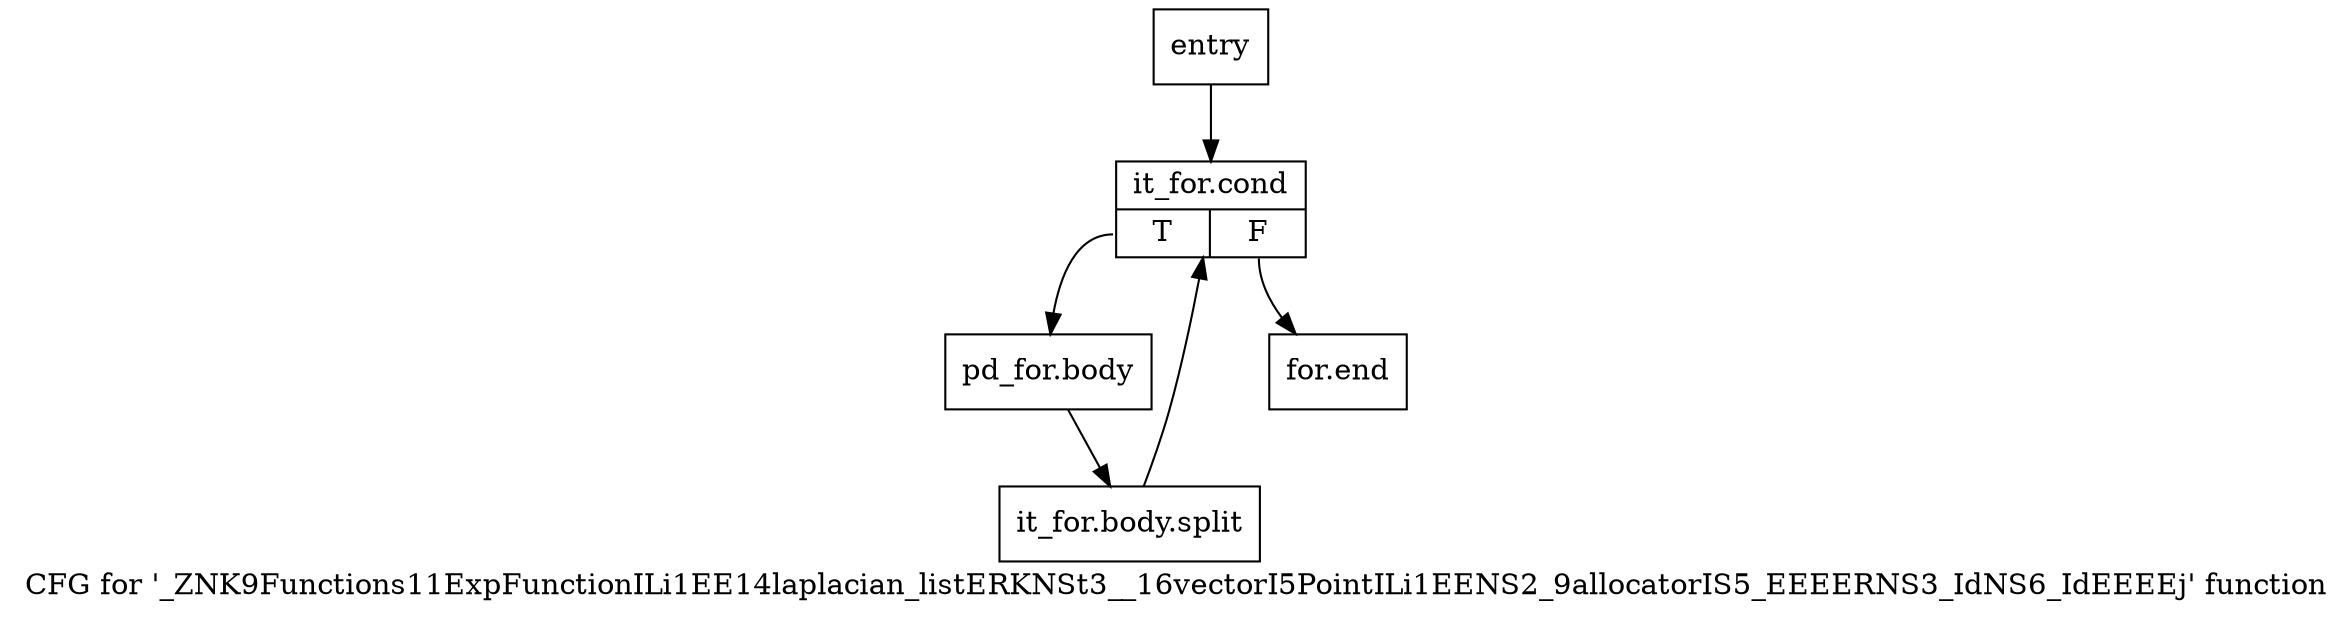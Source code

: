 digraph "CFG for '_ZNK9Functions11ExpFunctionILi1EE14laplacian_listERKNSt3__16vectorI5PointILi1EENS2_9allocatorIS5_EEEERNS3_IdNS6_IdEEEEj' function" {
	label="CFG for '_ZNK9Functions11ExpFunctionILi1EE14laplacian_listERKNSt3__16vectorI5PointILi1EENS2_9allocatorIS5_EEEERNS3_IdNS6_IdEEEEj' function";

	Node0x590b010 [shape=record,label="{entry}"];
	Node0x590b010 -> Node0x590b060;
	Node0x590b060 [shape=record,label="{it_for.cond|{<s0>T|<s1>F}}"];
	Node0x590b060:s0 -> Node0x590b0b0;
	Node0x590b060:s1 -> Node0x590b100;
	Node0x590b0b0 [shape=record,label="{pd_for.body}"];
	Node0x590b0b0 -> Node0xa751630;
	Node0xa751630 [shape=record,label="{it_for.body.split}"];
	Node0xa751630 -> Node0x590b060;
	Node0x590b100 [shape=record,label="{for.end}"];
}
